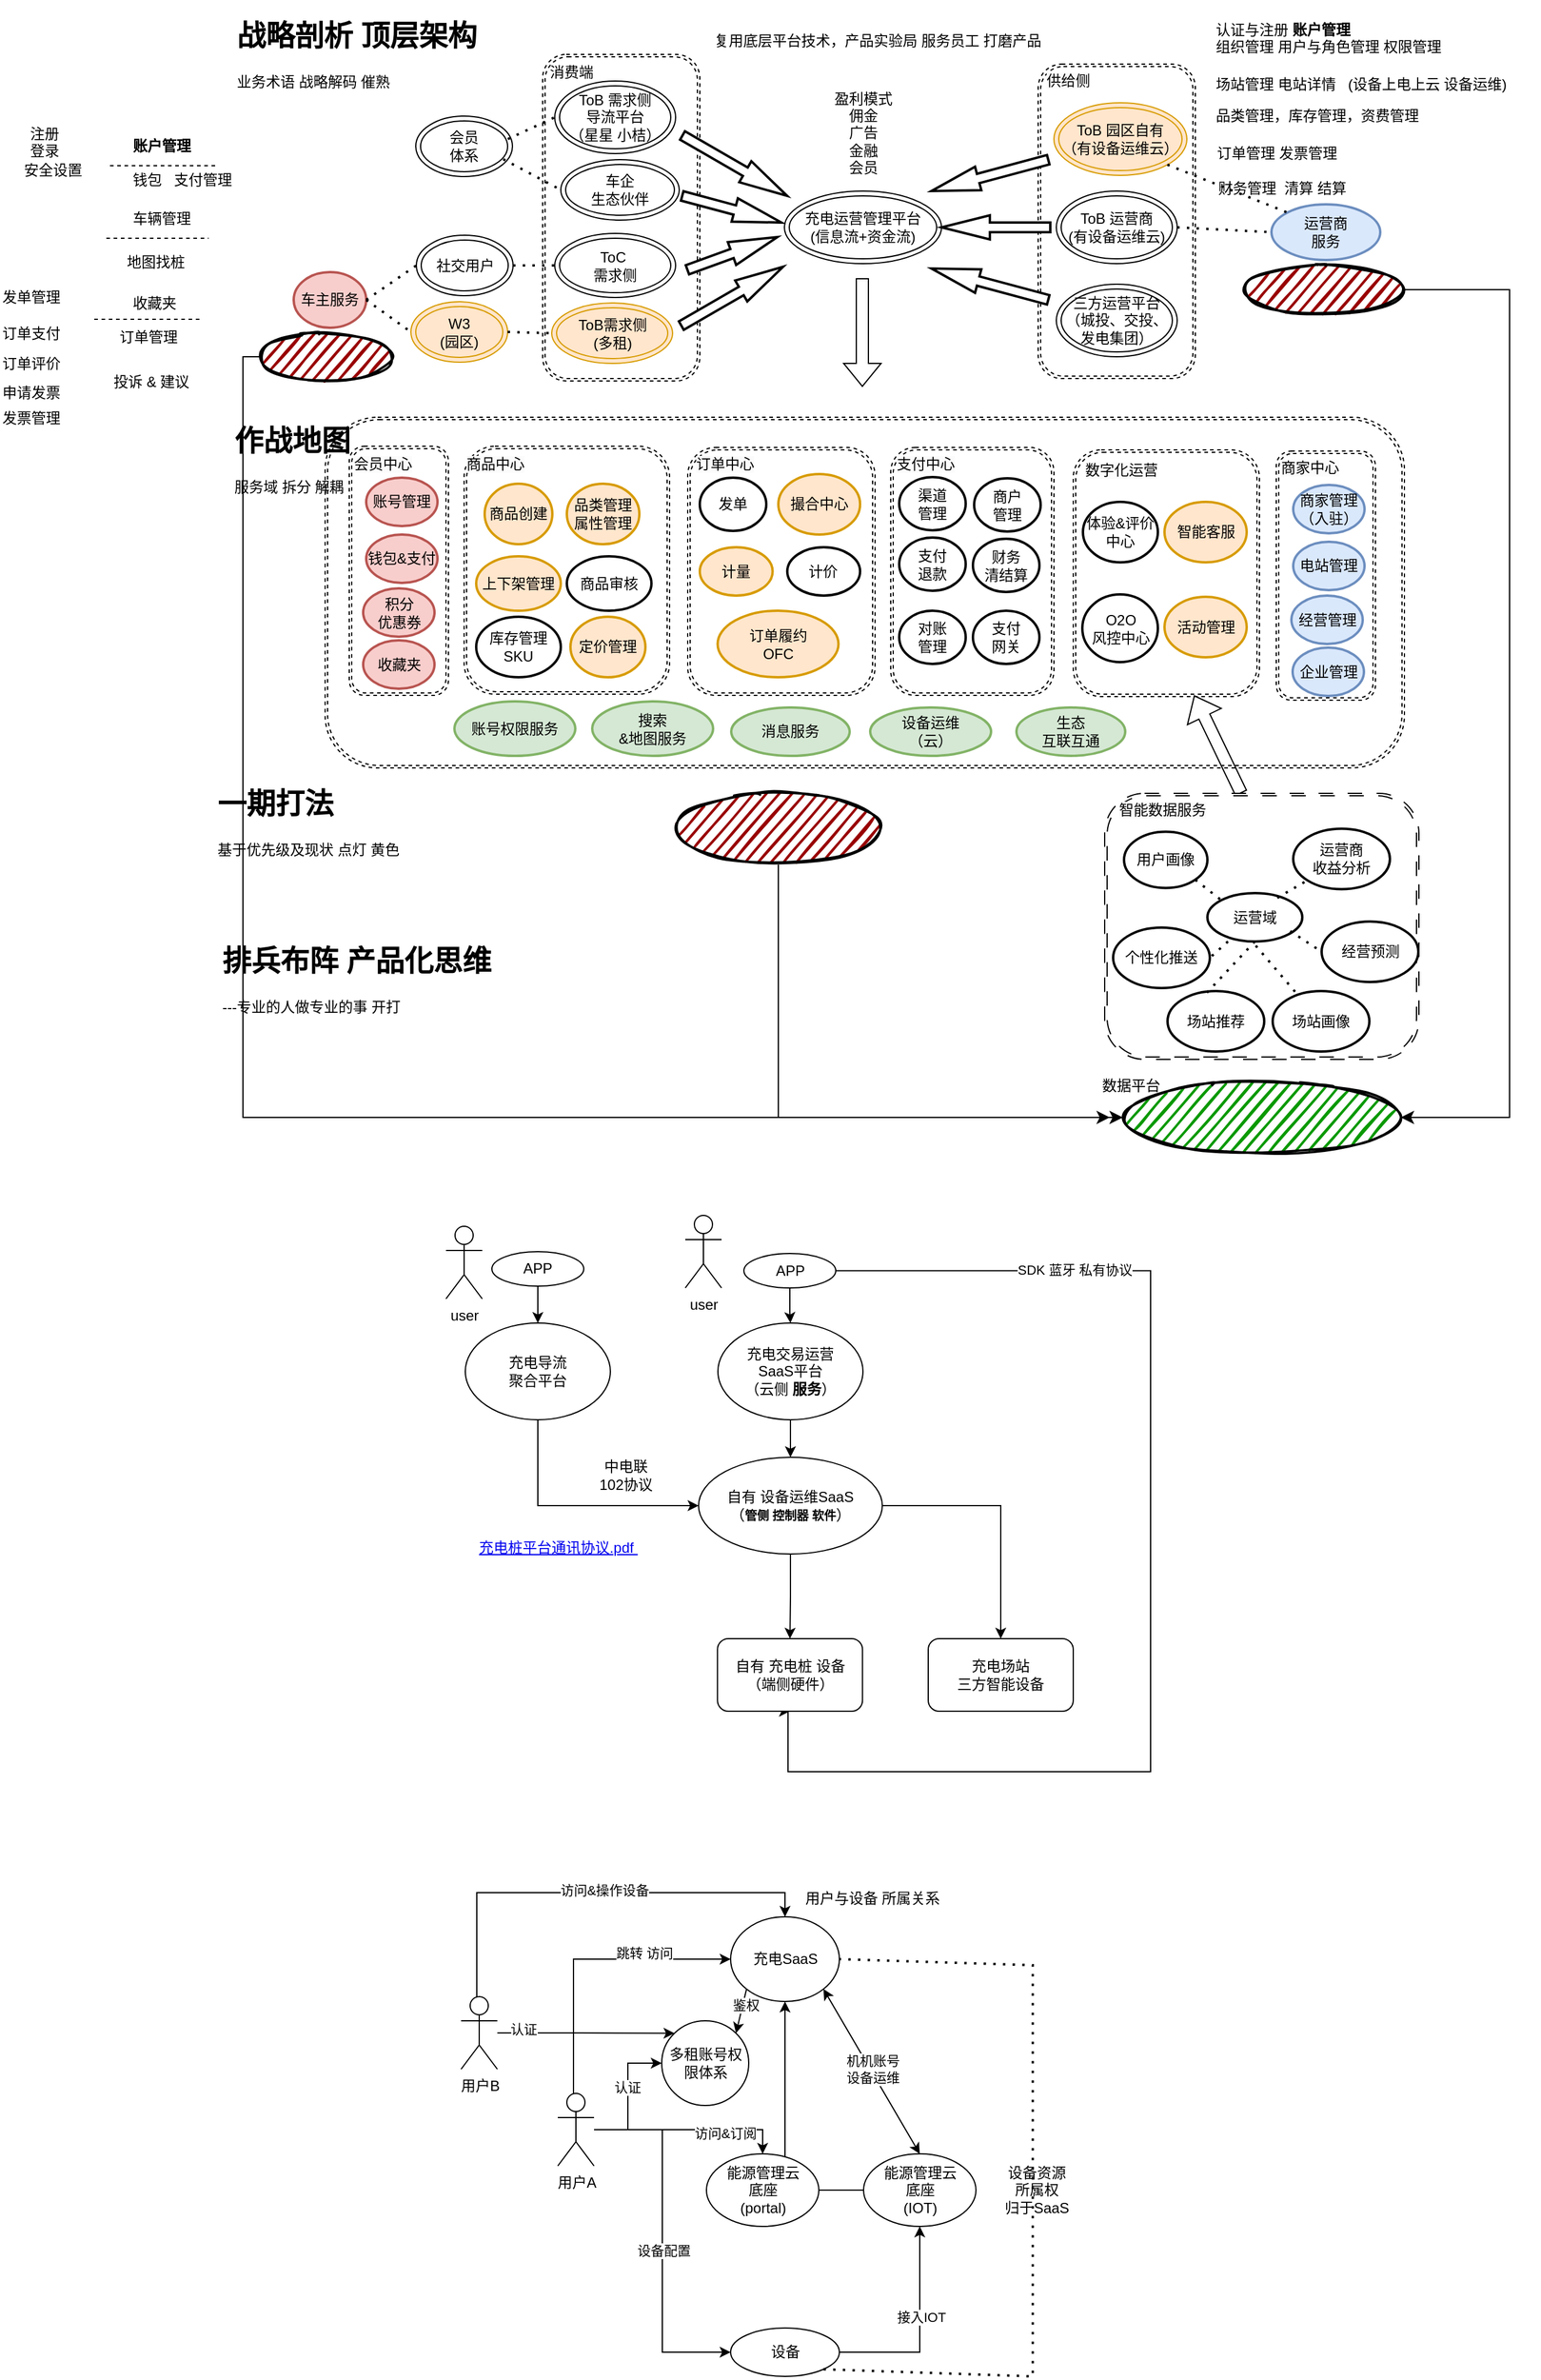 <mxfile version="21.6.9" type="github" pages="2">
  <diagram id="8EDjJjbJvhK0y4aMau6F" name="第 2 页">
    <mxGraphModel dx="1951" dy="658" grid="1" gridSize="10" guides="1" tooltips="1" connect="1" arrows="1" fold="1" page="1" pageScale="1" pageWidth="827" pageHeight="1169" math="0" shadow="0">
      <root>
        <mxCell id="0" />
        <mxCell id="1" parent="0" />
        <mxCell id="3FzWOjz9zAjD-21MEWH3-63" value="" style="shape=ext;double=1;rounded=1;whiteSpace=wrap;html=1;dashed=1;" parent="1" vertex="1">
          <mxGeometry x="-253" y="370" width="893" height="290" as="geometry" />
        </mxCell>
        <mxCell id="F-QcpErnohuV-qcBUmVm-13" value="" style="shape=ext;double=1;rounded=1;whiteSpace=wrap;html=1;dashed=1;" parent="1" vertex="1">
          <mxGeometry x="366" y="397" width="154" height="204" as="geometry" />
        </mxCell>
        <mxCell id="i7QfS_ZlqmcbJxc-0LVa-5" value="" style="shape=ext;double=1;rounded=1;whiteSpace=wrap;html=1;dashed=1;" parent="1" vertex="1">
          <mxGeometry x="-138" y="394" width="170" height="205" as="geometry" />
        </mxCell>
        <mxCell id="eOWVepXUeaa1YayuUR31-4" value="" style="shape=ext;double=1;rounded=1;whiteSpace=wrap;html=1;dashed=1;" parent="1" vertex="1">
          <mxGeometry x="337" y="78" width="130" height="260" as="geometry" />
        </mxCell>
        <mxCell id="eOWVepXUeaa1YayuUR31-3" value="" style="shape=ext;double=1;rounded=1;whiteSpace=wrap;html=1;dashed=1;" parent="1" vertex="1">
          <mxGeometry x="-73" y="70" width="130" height="270" as="geometry" />
        </mxCell>
        <mxCell id="3FzWOjz9zAjD-21MEWH3-30" value="" style="shape=ext;double=1;rounded=1;whiteSpace=wrap;html=1;dashed=1;" parent="1" vertex="1">
          <mxGeometry x="47" y="395" width="155" height="205" as="geometry" />
        </mxCell>
        <mxCell id="3FzWOjz9zAjD-21MEWH3-1" value="ToB 需求侧&lt;br&gt;导流平台&lt;br&gt;（星星 小桔）" style="ellipse;shape=doubleEllipse;whiteSpace=wrap;html=1;" parent="1" vertex="1">
          <mxGeometry x="-63" y="92" width="100" height="60" as="geometry" />
        </mxCell>
        <mxCell id="3FzWOjz9zAjD-21MEWH3-2" value="充电运营管理平台&lt;br&gt;(信息流+资金流)" style="ellipse;shape=doubleEllipse;whiteSpace=wrap;html=1;" parent="1" vertex="1">
          <mxGeometry x="127" y="183" width="130" height="60" as="geometry" />
        </mxCell>
        <mxCell id="3FzWOjz9zAjD-21MEWH3-3" value="ToB 运营商&lt;br&gt;(有设备运维云)" style="ellipse;shape=doubleEllipse;whiteSpace=wrap;html=1;" parent="1" vertex="1">
          <mxGeometry x="352" y="183" width="100" height="60" as="geometry" />
        </mxCell>
        <mxCell id="3FzWOjz9zAjD-21MEWH3-10" value="" style="verticalLabelPosition=bottom;verticalAlign=top;html=1;strokeWidth=2;shape=mxgraph.arrows2.arrow;dy=0.6;dx=40;notch=0;rotation=30;" parent="1" vertex="1">
          <mxGeometry x="36" y="152" width="100" height="20" as="geometry" />
        </mxCell>
        <mxCell id="3FzWOjz9zAjD-21MEWH3-11" value="" style="verticalLabelPosition=bottom;verticalAlign=top;html=1;strokeWidth=2;shape=mxgraph.arrows2.arrow;dy=0.6;dx=40;notch=0;rotation=-195;" parent="1" vertex="1">
          <mxGeometry x="247" y="160" width="100" height="20" as="geometry" />
        </mxCell>
        <mxCell id="3FzWOjz9zAjD-21MEWH3-13" value="" style="verticalLabelPosition=bottom;verticalAlign=top;html=1;strokeWidth=2;shape=mxgraph.arrows2.arrow;dy=0.6;dx=40;notch=0;rotation=-180;" parent="1" vertex="1">
          <mxGeometry x="257" y="203" width="90" height="20" as="geometry" />
        </mxCell>
        <mxCell id="3FzWOjz9zAjD-21MEWH3-14" value="" style="verticalLabelPosition=bottom;verticalAlign=top;html=1;strokeWidth=2;shape=mxgraph.arrows2.arrow;dy=0.6;dx=40;notch=0;rotation=15;" parent="1" vertex="1">
          <mxGeometry x="41" y="188" width="85" height="20" as="geometry" />
        </mxCell>
        <mxCell id="3FzWOjz9zAjD-21MEWH3-16" value="三方运营平台&lt;br&gt;（城投、交投、发电集团）" style="ellipse;shape=doubleEllipse;whiteSpace=wrap;html=1;" parent="1" vertex="1">
          <mxGeometry x="352" y="260" width="100" height="60" as="geometry" />
        </mxCell>
        <mxCell id="3FzWOjz9zAjD-21MEWH3-18" value="" style="verticalLabelPosition=bottom;verticalAlign=top;html=1;strokeWidth=2;shape=mxgraph.arrows2.arrow;dy=0.6;dx=40;notch=0;rotation=-30;" parent="1" vertex="1">
          <mxGeometry x="35.21" y="259.92" width="97.25" height="20" as="geometry" />
        </mxCell>
        <mxCell id="3FzWOjz9zAjD-21MEWH3-19" value="ToB 园区自有&lt;br&gt;（有设备运维云）" style="ellipse;shape=doubleEllipse;whiteSpace=wrap;html=1;fillColor=#ffe6cc;strokeColor=#d79b00;" parent="1" vertex="1">
          <mxGeometry x="350" y="110" width="110" height="60" as="geometry" />
        </mxCell>
        <mxCell id="3FzWOjz9zAjD-21MEWH3-20" value="" style="verticalLabelPosition=bottom;verticalAlign=top;html=1;strokeWidth=2;shape=mxgraph.arrows2.arrow;dy=0.6;dx=40;notch=0;rotation=-165;" parent="1" vertex="1">
          <mxGeometry x="247" y="250" width="100" height="20" as="geometry" />
        </mxCell>
        <mxCell id="3FzWOjz9zAjD-21MEWH3-21" value="车企&lt;br&gt;生态伙伴" style="ellipse;shape=doubleEllipse;whiteSpace=wrap;html=1;" parent="1" vertex="1">
          <mxGeometry x="-58" y="157" width="98" height="50" as="geometry" />
        </mxCell>
        <mxCell id="3FzWOjz9zAjD-21MEWH3-22" value="会员&lt;br&gt;体系" style="ellipse;shape=doubleEllipse;whiteSpace=wrap;html=1;" parent="1" vertex="1">
          <mxGeometry x="-178" y="121" width="80" height="50" as="geometry" />
        </mxCell>
        <mxCell id="3FzWOjz9zAjD-21MEWH3-26" value="撮合中心" style="strokeWidth=2;html=1;shape=mxgraph.flowchart.start_1;whiteSpace=wrap;fillColor=#ffe6cc;strokeColor=#d79b00;" parent="1" vertex="1">
          <mxGeometry x="122" y="417" width="67.63" height="50" as="geometry" />
        </mxCell>
        <mxCell id="3FzWOjz9zAjD-21MEWH3-27" value="上下架管理" style="strokeWidth=2;html=1;shape=mxgraph.flowchart.start_1;whiteSpace=wrap;fillColor=#ffe6cc;strokeColor=#d79b00;" parent="1" vertex="1">
          <mxGeometry x="-128" y="485" width="70" height="45" as="geometry" />
        </mxCell>
        <mxCell id="3FzWOjz9zAjD-21MEWH3-28" value="计量" style="strokeWidth=2;html=1;shape=mxgraph.flowchart.start_1;whiteSpace=wrap;fillColor=#ffe6cc;strokeColor=#d79b00;" parent="1" vertex="1">
          <mxGeometry x="57" y="477.5" width="60.25" height="40" as="geometry" />
        </mxCell>
        <mxCell id="3FzWOjz9zAjD-21MEWH3-32" value="智能客服" style="strokeWidth=2;html=1;shape=mxgraph.flowchart.start_1;whiteSpace=wrap;fillColor=#ffe6cc;strokeColor=#d79b00;" parent="1" vertex="1">
          <mxGeometry x="441.5" y="440" width="68" height="50" as="geometry" />
        </mxCell>
        <mxCell id="3FzWOjz9zAjD-21MEWH3-34" value="O2O&lt;br&gt;风控中心" style="strokeWidth=2;html=1;shape=mxgraph.flowchart.start_1;whiteSpace=wrap;" parent="1" vertex="1">
          <mxGeometry x="373.5" y="516.5" width="62.5" height="56" as="geometry" />
        </mxCell>
        <mxCell id="3FzWOjz9zAjD-21MEWH3-58" value="&lt;span style=&quot;color: rgb(0, 0, 0); font-family: Helvetica; font-size: 12px; font-style: normal; font-variant-ligatures: normal; font-variant-caps: normal; font-weight: 400; letter-spacing: normal; orphans: 2; text-align: center; text-indent: 0px; text-transform: none; widows: 2; word-spacing: 0px; -webkit-text-stroke-width: 0px; background-color: rgb(251, 251, 251); text-decoration-thickness: initial; text-decoration-style: initial; text-decoration-color: initial; float: none; display: inline !important;&quot;&gt;订单中心&lt;/span&gt;" style="text;whiteSpace=wrap;html=1;" parent="1" vertex="1">
          <mxGeometry x="52" y="395" width="80" height="40" as="geometry" />
        </mxCell>
        <mxCell id="3FzWOjz9zAjD-21MEWH3-68" value="场站管理 电站详情&amp;nbsp; &amp;nbsp;(设备上电上云 设备运维)" style="text;whiteSpace=wrap;html=1;" parent="1" vertex="1">
          <mxGeometry x="482" y="81" width="260" height="40" as="geometry" />
        </mxCell>
        <mxCell id="3FzWOjz9zAjD-21MEWH3-69" value="认证与注册 &lt;b&gt;账户管理&lt;/b&gt;&amp;nbsp; &lt;br&gt;组织管理 用户与角色管理 权限管理" style="text;whiteSpace=wrap;html=1;" parent="1" vertex="1">
          <mxGeometry x="482" y="36" width="270" height="40" as="geometry" />
        </mxCell>
        <mxCell id="3FzWOjz9zAjD-21MEWH3-70" value="品类管理，库存管理，资费管理" style="text;whiteSpace=wrap;html=1;" parent="1" vertex="1">
          <mxGeometry x="482" y="107" width="200" height="40" as="geometry" />
        </mxCell>
        <mxCell id="3FzWOjz9zAjD-21MEWH3-71" value="&lt;span&gt;订单管理 发票管理&amp;nbsp;&lt;/span&gt;" style="text;whiteSpace=wrap;html=1;" parent="1" vertex="1">
          <mxGeometry x="483" y="138" width="195" height="40" as="geometry" />
        </mxCell>
        <mxCell id="3FzWOjz9zAjD-21MEWH3-72" value="订单履约&lt;br&gt;OFC" style="strokeWidth=2;html=1;shape=mxgraph.flowchart.start_1;whiteSpace=wrap;fillColor=#ffe6cc;strokeColor=#d79b00;" parent="1" vertex="1">
          <mxGeometry x="71.75" y="530" width="100" height="55" as="geometry" />
        </mxCell>
        <mxCell id="3FzWOjz9zAjD-21MEWH3-76" value="财务管理&amp;nbsp; 清算 结算" style="text;whiteSpace=wrap;html=1;" parent="1" vertex="1">
          <mxGeometry x="484" y="167" width="200" height="40" as="geometry" />
        </mxCell>
        <mxCell id="eOWVepXUeaa1YayuUR31-1" value="" style="endArrow=none;dashed=1;html=1;dashPattern=1 3;strokeWidth=2;rounded=0;exitX=0.952;exitY=0.38;exitDx=0;exitDy=0;exitPerimeter=0;entryX=0;entryY=0.5;entryDx=0;entryDy=0;" parent="1" source="3FzWOjz9zAjD-21MEWH3-22" target="3FzWOjz9zAjD-21MEWH3-1" edge="1">
          <mxGeometry width="50" height="50" relative="1" as="geometry">
            <mxPoint x="147" y="430" as="sourcePoint" />
            <mxPoint x="197" y="380" as="targetPoint" />
          </mxGeometry>
        </mxCell>
        <mxCell id="eOWVepXUeaa1YayuUR31-5" value="" style="shape=flexArrow;endArrow=classic;html=1;rounded=0;" parent="1" edge="1">
          <mxGeometry width="50" height="50" relative="1" as="geometry">
            <mxPoint x="191.5" y="255" as="sourcePoint" />
            <mxPoint x="191.5" y="345" as="targetPoint" />
          </mxGeometry>
        </mxCell>
        <mxCell id="eOWVepXUeaa1YayuUR31-6" value="消费端" style="text;strokeColor=none;fillColor=none;align=left;verticalAlign=middle;spacingLeft=4;spacingRight=4;overflow=hidden;points=[[0,0.5],[1,0.5]];portConstraint=eastwest;rotatable=0;whiteSpace=wrap;html=1;" parent="1" vertex="1">
          <mxGeometry x="-73" y="70" width="80" height="30" as="geometry" />
        </mxCell>
        <mxCell id="eOWVepXUeaa1YayuUR31-7" value="盈利模式&lt;br&gt;佣金&lt;br&gt;广告&lt;br&gt;金融&lt;br&gt;会员" style="text;html=1;strokeColor=none;fillColor=none;align=center;verticalAlign=middle;whiteSpace=wrap;rounded=0;" parent="1" vertex="1">
          <mxGeometry x="151.5" y="120" width="81" height="30" as="geometry" />
        </mxCell>
        <mxCell id="eOWVepXUeaa1YayuUR31-8" value="搜索&lt;br&gt;&amp;amp;地图服务" style="strokeWidth=2;html=1;shape=mxgraph.flowchart.start_1;whiteSpace=wrap;fillColor=#d5e8d4;strokeColor=#82b366;" parent="1" vertex="1">
          <mxGeometry x="-32" y="605" width="100" height="45" as="geometry" />
        </mxCell>
        <mxCell id="eOWVepXUeaa1YayuUR31-9" value="设备运维&lt;br&gt;（云）" style="strokeWidth=2;html=1;shape=mxgraph.flowchart.start_1;whiteSpace=wrap;fillColor=#d5e8d4;strokeColor=#82b366;" parent="1" vertex="1">
          <mxGeometry x="198" y="610" width="100" height="40" as="geometry" />
        </mxCell>
        <mxCell id="eOWVepXUeaa1YayuUR31-10" value="体验&amp;amp;评价&lt;br&gt;中心" style="strokeWidth=2;html=1;shape=mxgraph.flowchart.start_1;whiteSpace=wrap;" parent="1" vertex="1">
          <mxGeometry x="374" y="440" width="62" height="50" as="geometry" />
        </mxCell>
        <mxCell id="i7QfS_ZlqmcbJxc-0LVa-2" value="计价" style="strokeWidth=2;html=1;shape=mxgraph.flowchart.start_1;whiteSpace=wrap;" parent="1" vertex="1">
          <mxGeometry x="129.38" y="477.5" width="60.25" height="40" as="geometry" />
        </mxCell>
        <mxCell id="i7QfS_ZlqmcbJxc-0LVa-3" value="发单" style="strokeWidth=2;html=1;shape=mxgraph.flowchart.start_1;whiteSpace=wrap;" parent="1" vertex="1">
          <mxGeometry x="57" y="420" width="55" height="44" as="geometry" />
        </mxCell>
        <mxCell id="i7QfS_ZlqmcbJxc-0LVa-6" value="&lt;span style=&quot;color: rgb(0, 0, 0); font-family: Helvetica; font-size: 12px; font-style: normal; font-variant-ligatures: normal; font-variant-caps: normal; font-weight: 400; letter-spacing: normal; orphans: 2; text-align: center; text-indent: 0px; text-transform: none; widows: 2; word-spacing: 0px; -webkit-text-stroke-width: 0px; background-color: rgb(251, 251, 251); text-decoration-thickness: initial; text-decoration-style: initial; text-decoration-color: initial; float: none; display: inline !important;&quot;&gt;商品中心&lt;/span&gt;" style="text;whiteSpace=wrap;html=1;" parent="1" vertex="1">
          <mxGeometry x="-138" y="395" width="80" height="40" as="geometry" />
        </mxCell>
        <mxCell id="i7QfS_ZlqmcbJxc-0LVa-8" value="品类管理&lt;br&gt;属性管理" style="strokeWidth=2;html=1;shape=mxgraph.flowchart.start_1;whiteSpace=wrap;fillColor=#ffe6cc;strokeColor=#d79b00;" parent="1" vertex="1">
          <mxGeometry x="-53" y="425" width="60" height="50" as="geometry" />
        </mxCell>
        <mxCell id="i7QfS_ZlqmcbJxc-0LVa-9" value="库存管理&lt;br&gt;SKU" style="strokeWidth=2;html=1;shape=mxgraph.flowchart.start_1;whiteSpace=wrap;" parent="1" vertex="1">
          <mxGeometry x="-128" y="535" width="70" height="50" as="geometry" />
        </mxCell>
        <mxCell id="i7QfS_ZlqmcbJxc-0LVa-10" value="定价管理" style="strokeWidth=2;html=1;shape=mxgraph.flowchart.start_1;whiteSpace=wrap;fillColor=#ffe6cc;strokeColor=#d79b00;" parent="1" vertex="1">
          <mxGeometry x="-50" y="535" width="62" height="50" as="geometry" />
        </mxCell>
        <mxCell id="i7QfS_ZlqmcbJxc-0LVa-11" value="商品审核" style="strokeWidth=2;html=1;shape=mxgraph.flowchart.start_1;whiteSpace=wrap;" parent="1" vertex="1">
          <mxGeometry x="-53" y="485" width="70" height="45" as="geometry" />
        </mxCell>
        <mxCell id="i7QfS_ZlqmcbJxc-0LVa-12" value="商品创建" style="strokeWidth=2;html=1;shape=mxgraph.flowchart.start_1;whiteSpace=wrap;fillColor=#ffe6cc;strokeColor=#d79b00;" parent="1" vertex="1">
          <mxGeometry x="-121" y="425" width="56" height="50" as="geometry" />
        </mxCell>
        <mxCell id="lFskjQZ2PCmckqdqeggf-4" value="运营商&lt;br&gt;服务" style="strokeWidth=2;html=1;shape=mxgraph.flowchart.start_1;whiteSpace=wrap;fillColor=#dae8fc;strokeColor=#6c8ebf;" parent="1" vertex="1">
          <mxGeometry x="530" y="194" width="90" height="46" as="geometry" />
        </mxCell>
        <mxCell id="lFskjQZ2PCmckqdqeggf-5" value="账号权限服务" style="strokeWidth=2;html=1;shape=mxgraph.flowchart.start_1;whiteSpace=wrap;fillColor=#d5e8d4;strokeColor=#82b366;" parent="1" vertex="1">
          <mxGeometry x="-146" y="605" width="100" height="45" as="geometry" />
        </mxCell>
        <mxCell id="lFskjQZ2PCmckqdqeggf-10" value="复用底层平台技术，产品实验局 服务员工&amp;nbsp;打磨产品&amp;nbsp;" style="text;strokeColor=none;fillColor=none;align=left;verticalAlign=middle;spacingLeft=4;spacingRight=4;overflow=hidden;points=[[0,0.5],[1,0.5]];portConstraint=eastwest;rotatable=0;whiteSpace=wrap;html=1;" parent="1" vertex="1">
          <mxGeometry x="62.5" y="42.25" width="310" height="33.75" as="geometry" />
        </mxCell>
        <mxCell id="lFskjQZ2PCmckqdqeggf-11" value="&lt;h1&gt;战略剖析 顶层架构&lt;/h1&gt;&lt;div&gt;业务术语 战略解码 催熟&lt;br&gt;&lt;/div&gt;" style="text;html=1;strokeColor=none;fillColor=none;spacing=5;spacingTop=-20;whiteSpace=wrap;overflow=hidden;rounded=0;" parent="1" vertex="1">
          <mxGeometry x="-331" y="35" width="251" height="65" as="geometry" />
        </mxCell>
        <mxCell id="lFskjQZ2PCmckqdqeggf-12" value="&lt;h1&gt;作战地图&lt;/h1&gt;&lt;div&gt;&lt;p class=&quot;MsoNormal&quot;&gt;服务域 拆分 解耦&lt;/p&gt;&lt;/div&gt;" style="text;html=1;strokeColor=none;fillColor=none;spacing=5;spacingTop=-20;whiteSpace=wrap;overflow=hidden;rounded=0;" parent="1" vertex="1">
          <mxGeometry x="-333" y="370" width="190" height="120" as="geometry" />
        </mxCell>
        <mxCell id="lFskjQZ2PCmckqdqeggf-13" value="&lt;h1&gt;一期打法&lt;/h1&gt;&lt;div&gt;基于优先级及现状 点灯 黄色&lt;br&gt;&lt;/div&gt;" style="text;html=1;strokeColor=none;fillColor=none;spacing=5;spacingTop=-20;whiteSpace=wrap;overflow=hidden;rounded=0;" parent="1" vertex="1">
          <mxGeometry x="-347" y="670" width="190" height="120" as="geometry" />
        </mxCell>
        <mxCell id="ysuumSPYMVVIcpJFChXi-2" value="" style="endArrow=none;dashed=1;html=1;dashPattern=1 3;strokeWidth=2;rounded=0;entryX=0.145;entryY=0.145;entryDx=0;entryDy=0;entryPerimeter=0;exitX=1;exitY=1;exitDx=0;exitDy=0;" parent="1" source="3FzWOjz9zAjD-21MEWH3-19" target="lFskjQZ2PCmckqdqeggf-4" edge="1">
          <mxGeometry width="50" height="50" relative="1" as="geometry">
            <mxPoint x="462" y="223" as="sourcePoint" />
            <mxPoint x="507" y="240" as="targetPoint" />
          </mxGeometry>
        </mxCell>
        <mxCell id="PBwplDWFwC0qP9ES-MlG-2" value="生态&lt;br&gt;互联互通" style="strokeWidth=2;html=1;shape=mxgraph.flowchart.start_1;whiteSpace=wrap;fillColor=#d5e8d4;strokeColor=#82b366;" parent="1" vertex="1">
          <mxGeometry x="319" y="610" width="90" height="40" as="geometry" />
        </mxCell>
        <mxCell id="F-QcpErnohuV-qcBUmVm-1" value="&lt;span style=&quot;color: rgb(0, 0, 0); font-family: Helvetica; font-size: 12px; font-style: normal; font-variant-ligatures: normal; font-variant-caps: normal; font-weight: 400; letter-spacing: normal; orphans: 2; text-align: center; text-indent: 0px; text-transform: none; widows: 2; word-spacing: 0px; -webkit-text-stroke-width: 0px; background-color: rgb(251, 251, 251); text-decoration-thickness: initial; text-decoration-style: initial; text-decoration-color: initial; float: none; display: inline !important;&quot;&gt;供给侧&lt;/span&gt;" style="text;whiteSpace=wrap;html=1;" parent="1" vertex="1">
          <mxGeometry x="341.5" y="78" width="70" height="40" as="geometry" />
        </mxCell>
        <mxCell id="F-QcpErnohuV-qcBUmVm-14" value="&lt;span style=&quot;color: rgb(0, 0, 0); font-family: Helvetica; font-style: normal; font-variant-ligatures: normal; font-variant-caps: normal; font-weight: 400; letter-spacing: normal; orphans: 2; text-align: center; text-indent: 0px; text-transform: none; widows: 2; word-spacing: 0px; -webkit-text-stroke-width: 0px; background-color: rgb(251, 251, 251); text-decoration-thickness: initial; text-decoration-style: initial; text-decoration-color: initial; float: none; display: inline !important;&quot;&gt;&lt;font style=&quot;font-size: 12px;&quot;&gt;数字化运营&lt;/font&gt;&lt;/span&gt;" style="text;whiteSpace=wrap;html=1;" parent="1" vertex="1">
          <mxGeometry x="374" y="400" width="80" height="40" as="geometry" />
        </mxCell>
        <mxCell id="F-QcpErnohuV-qcBUmVm-15" value="活动管理" style="strokeWidth=2;html=1;shape=mxgraph.flowchart.start_1;whiteSpace=wrap;fillColor=#ffe6cc;strokeColor=#d79b00;" parent="1" vertex="1">
          <mxGeometry x="441.5" y="518.5" width="68" height="50" as="geometry" />
        </mxCell>
        <mxCell id="F-QcpErnohuV-qcBUmVm-16" value="" style="shape=flexArrow;endArrow=classic;html=1;rounded=0;" parent="1" edge="1">
          <mxGeometry width="50" height="50" relative="1" as="geometry">
            <mxPoint x="505" y="681" as="sourcePoint" />
            <mxPoint x="466" y="599.928" as="targetPoint" />
          </mxGeometry>
        </mxCell>
        <mxCell id="F-QcpErnohuV-qcBUmVm-17" value="" style="shape=ext;double=1;rounded=1;whiteSpace=wrap;html=1;dashed=1;" parent="1" vertex="1">
          <mxGeometry x="215" y="395" width="135" height="205" as="geometry" />
        </mxCell>
        <mxCell id="F-QcpErnohuV-qcBUmVm-18" value="&lt;span style=&quot;color: rgb(0, 0, 0); font-family: Helvetica; font-size: 12px; font-style: normal; font-variant-ligatures: normal; font-variant-caps: normal; font-weight: 400; letter-spacing: normal; orphans: 2; text-align: center; text-indent: 0px; text-transform: none; widows: 2; word-spacing: 0px; -webkit-text-stroke-width: 0px; background-color: rgb(251, 251, 251); text-decoration-thickness: initial; text-decoration-style: initial; text-decoration-color: initial; float: none; display: inline !important;&quot;&gt;支付中心&lt;/span&gt;" style="text;whiteSpace=wrap;html=1;" parent="1" vertex="1">
          <mxGeometry x="218" y="395" width="80" height="40" as="geometry" />
        </mxCell>
        <mxCell id="F-QcpErnohuV-qcBUmVm-19" value="支付&lt;br&gt;退款" style="strokeWidth=2;html=1;shape=mxgraph.flowchart.start_1;whiteSpace=wrap;" parent="1" vertex="1">
          <mxGeometry x="222" y="469.5" width="55" height="44" as="geometry" />
        </mxCell>
        <mxCell id="F-QcpErnohuV-qcBUmVm-20" value="渠道&lt;br&gt;管理" style="strokeWidth=2;html=1;shape=mxgraph.flowchart.start_1;whiteSpace=wrap;" parent="1" vertex="1">
          <mxGeometry x="222" y="419.5" width="55" height="44" as="geometry" />
        </mxCell>
        <mxCell id="F-QcpErnohuV-qcBUmVm-21" value="财务&lt;br&gt;清结算" style="strokeWidth=2;html=1;shape=mxgraph.flowchart.start_1;whiteSpace=wrap;" parent="1" vertex="1">
          <mxGeometry x="283" y="470.5" width="55" height="44" as="geometry" />
        </mxCell>
        <mxCell id="3FzWOjz9zAjD-21MEWH3-78" value="" style="edgeStyle=elbowEdgeStyle;elbow=horizontal;endArrow=classic;html=1;curved=0;rounded=0;endSize=8;startSize=8;exitX=0;exitY=0.5;exitDx=0;exitDy=0;entryX=0.205;entryY=1.365;entryDx=0;entryDy=0;entryPerimeter=0;" parent="1" source="3FzWOjz9zAjD-21MEWH3-56" target="F-QcpErnohuV-qcBUmVm-22" edge="1">
          <mxGeometry width="50" height="50" relative="1" as="geometry">
            <mxPoint x="223" y="940" as="sourcePoint" />
            <mxPoint x="297" y="910" as="targetPoint" />
            <Array as="points">
              <mxPoint x="-321" y="900" />
            </Array>
          </mxGeometry>
        </mxCell>
        <mxCell id="3FzWOjz9zAjD-21MEWH3-79" value="" style="edgeStyle=elbowEdgeStyle;elbow=horizontal;endArrow=classic;html=1;curved=0;rounded=0;endSize=8;startSize=8;exitX=1;exitY=0.5;exitDx=0;exitDy=0;entryX=1;entryY=0.5;entryDx=0;entryDy=0;" parent="1" source="3FzWOjz9zAjD-21MEWH3-75" target="3FzWOjz9zAjD-21MEWH3-38" edge="1">
          <mxGeometry width="50" height="50" relative="1" as="geometry">
            <mxPoint x="410.5" y="990" as="sourcePoint" />
            <mxPoint x="567" y="890" as="targetPoint" />
            <Array as="points">
              <mxPoint x="727" y="670" />
            </Array>
          </mxGeometry>
        </mxCell>
        <mxCell id="F-QcpErnohuV-qcBUmVm-25" value="商户&lt;br&gt;管理" style="strokeWidth=2;html=1;shape=mxgraph.flowchart.start_1;whiteSpace=wrap;" parent="1" vertex="1">
          <mxGeometry x="284" y="420.5" width="55" height="44" as="geometry" />
        </mxCell>
        <mxCell id="F-QcpErnohuV-qcBUmVm-26" value="对账&lt;br&gt;管理" style="strokeWidth=2;html=1;shape=mxgraph.flowchart.start_1;whiteSpace=wrap;" parent="1" vertex="1">
          <mxGeometry x="222" y="530" width="55" height="44" as="geometry" />
        </mxCell>
        <mxCell id="F-QcpErnohuV-qcBUmVm-27" value="支付&lt;br&gt;网关" style="strokeWidth=2;html=1;shape=mxgraph.flowchart.start_1;whiteSpace=wrap;" parent="1" vertex="1">
          <mxGeometry x="283" y="530" width="55" height="44" as="geometry" />
        </mxCell>
        <mxCell id="9edYSK3bWS5Uuao7dCxM-5" value="消息服务" style="strokeWidth=2;html=1;shape=mxgraph.flowchart.start_1;whiteSpace=wrap;fillColor=#d5e8d4;strokeColor=#82b366;" parent="1" vertex="1">
          <mxGeometry x="83" y="610" width="98" height="40" as="geometry" />
        </mxCell>
        <mxCell id="3FzWOjz9zAjD-21MEWH3-56" value="" style="ellipse;whiteSpace=wrap;html=1;strokeWidth=2;fillWeight=2;hachureGap=8;fillColor=#990000;fillStyle=dots;sketch=1;" parent="1" vertex="1">
          <mxGeometry x="-307" y="300" width="110" height="40" as="geometry" />
        </mxCell>
        <mxCell id="3FzWOjz9zAjD-21MEWH3-75" value="" style="ellipse;whiteSpace=wrap;html=1;strokeWidth=2;fillWeight=2;hachureGap=8;fillColor=#990000;fillStyle=dots;sketch=1;" parent="1" vertex="1">
          <mxGeometry x="507" y="244.55" width="133" height="40" as="geometry" />
        </mxCell>
        <mxCell id="3FzWOjz9zAjD-21MEWH3-37" value="" style="ellipse;whiteSpace=wrap;html=1;strokeWidth=2;fillWeight=2;hachureGap=8;fillColor=#990000;fillStyle=dots;sketch=1;" parent="1" vertex="1">
          <mxGeometry x="37" y="680" width="170" height="60" as="geometry" />
        </mxCell>
        <mxCell id="9edYSK3bWS5Uuao7dCxM-9" value="" style="edgeStyle=elbowEdgeStyle;elbow=horizontal;endArrow=classic;html=1;curved=0;rounded=0;endSize=8;startSize=8;exitX=0.5;exitY=1;exitDx=0;exitDy=0;entryX=0;entryY=0.5;entryDx=0;entryDy=0;" parent="1" source="3FzWOjz9zAjD-21MEWH3-37" target="3FzWOjz9zAjD-21MEWH3-38" edge="1">
          <mxGeometry width="50" height="50" relative="1" as="geometry">
            <mxPoint x="-249" y="360" as="sourcePoint" />
            <mxPoint x="581" y="901" as="targetPoint" />
            <Array as="points">
              <mxPoint x="122" y="820" />
            </Array>
          </mxGeometry>
        </mxCell>
        <mxCell id="ysuumSPYMVVIcpJFChXi-3" value="&lt;h1&gt;排兵布阵 产品化思维&lt;/h1&gt;&lt;div&gt;&lt;p class=&quot;MsoNormal&quot;&gt;---专业的人做专业的事 开打&lt;span lang=&quot;EN-US&quot;&gt;&lt;/span&gt;&lt;/p&gt;&lt;br&gt;&lt;br&gt;&lt;span style=&quot;background-color:inherit&quot;&gt;&lt;/span&gt;&lt;/div&gt;" style="text;html=1;strokeColor=none;fillColor=none;spacing=5;spacingTop=-20;whiteSpace=wrap;overflow=hidden;rounded=0;" parent="1" vertex="1">
          <mxGeometry x="-343" y="800" width="240" height="120" as="geometry" />
        </mxCell>
        <mxCell id="8AI79fwWZx6Hy9ljnEo1-1" value="" style="shape=ext;double=1;rounded=1;whiteSpace=wrap;html=1;dashed=1;" parent="1" vertex="1">
          <mxGeometry x="-233" y="394" width="82" height="206" as="geometry" />
        </mxCell>
        <mxCell id="8AI79fwWZx6Hy9ljnEo1-2" value="&lt;span style=&quot;color: rgb(0, 0, 0); font-family: Helvetica; font-size: 12px; font-style: normal; font-variant-ligatures: normal; font-variant-caps: normal; font-weight: 400; letter-spacing: normal; orphans: 2; text-align: center; text-indent: 0px; text-transform: none; widows: 2; word-spacing: 0px; -webkit-text-stroke-width: 0px; background-color: rgb(251, 251, 251); text-decoration-thickness: initial; text-decoration-style: initial; text-decoration-color: initial; float: none; display: inline !important;&quot;&gt;会员中心&lt;/span&gt;" style="text;whiteSpace=wrap;html=1;" parent="1" vertex="1">
          <mxGeometry x="-231" y="395" width="80" height="40" as="geometry" />
        </mxCell>
        <mxCell id="8AI79fwWZx6Hy9ljnEo1-3" value="账号管理" style="strokeWidth=2;html=1;shape=mxgraph.flowchart.start_1;whiteSpace=wrap;fillColor=#f8cecc;strokeColor=#b85450;" parent="1" vertex="1">
          <mxGeometry x="-219" y="420" width="59" height="40" as="geometry" />
        </mxCell>
        <mxCell id="8AI79fwWZx6Hy9ljnEo1-5" value="收藏夹" style="strokeWidth=2;html=1;shape=mxgraph.flowchart.start_1;whiteSpace=wrap;fillColor=#f8cecc;strokeColor=#b85450;" parent="1" vertex="1">
          <mxGeometry x="-221.5" y="554.5" width="59" height="40" as="geometry" />
        </mxCell>
        <mxCell id="8AI79fwWZx6Hy9ljnEo1-6" value="积分 &lt;br&gt;优惠券" style="strokeWidth=2;html=1;shape=mxgraph.flowchart.start_1;whiteSpace=wrap;fillColor=#f8cecc;strokeColor=#b85450;" parent="1" vertex="1">
          <mxGeometry x="-221.5" y="511.5" width="59" height="40" as="geometry" />
        </mxCell>
        <mxCell id="8AI79fwWZx6Hy9ljnEo1-7" value="钱包&amp;amp;支付" style="strokeWidth=2;html=1;shape=mxgraph.flowchart.start_1;whiteSpace=wrap;fillColor=#f8cecc;strokeColor=#b85450;" parent="1" vertex="1">
          <mxGeometry x="-219" y="467" width="59" height="40" as="geometry" />
        </mxCell>
        <mxCell id="8AI79fwWZx6Hy9ljnEo1-9" value="" style="shape=ext;double=1;rounded=1;whiteSpace=wrap;html=1;dashed=1;" parent="1" vertex="1">
          <mxGeometry x="534" y="398" width="82" height="206" as="geometry" />
        </mxCell>
        <mxCell id="8AI79fwWZx6Hy9ljnEo1-10" value="&lt;span style=&quot;color: rgb(0, 0, 0); font-family: Helvetica; font-size: 12px; font-style: normal; font-variant-ligatures: normal; font-variant-caps: normal; font-weight: 400; letter-spacing: normal; orphans: 2; text-align: center; text-indent: 0px; text-transform: none; widows: 2; word-spacing: 0px; -webkit-text-stroke-width: 0px; background-color: rgb(251, 251, 251); text-decoration-thickness: initial; text-decoration-style: initial; text-decoration-color: initial; float: none; display: inline !important;&quot;&gt;商家中心&lt;/span&gt;" style="text;whiteSpace=wrap;html=1;" parent="1" vertex="1">
          <mxGeometry x="536" y="398" width="80" height="40" as="geometry" />
        </mxCell>
        <mxCell id="8AI79fwWZx6Hy9ljnEo1-11" value="商家管理&lt;br&gt;（入驻）" style="strokeWidth=2;html=1;shape=mxgraph.flowchart.start_1;whiteSpace=wrap;fillColor=#dae8fc;strokeColor=#6c8ebf;" parent="1" vertex="1">
          <mxGeometry x="548" y="426" width="59" height="40" as="geometry" />
        </mxCell>
        <mxCell id="8AI79fwWZx6Hy9ljnEo1-12" value="企业管理" style="strokeWidth=2;html=1;shape=mxgraph.flowchart.start_1;whiteSpace=wrap;fillColor=#dae8fc;strokeColor=#6c8ebf;" parent="1" vertex="1">
          <mxGeometry x="547.5" y="560.5" width="59" height="40" as="geometry" />
        </mxCell>
        <mxCell id="8AI79fwWZx6Hy9ljnEo1-13" value="经营管理" style="strokeWidth=2;html=1;shape=mxgraph.flowchart.start_1;whiteSpace=wrap;fillColor=#dae8fc;strokeColor=#6c8ebf;" parent="1" vertex="1">
          <mxGeometry x="546.5" y="517.5" width="59" height="40" as="geometry" />
        </mxCell>
        <mxCell id="8AI79fwWZx6Hy9ljnEo1-14" value="电站管理" style="strokeWidth=2;html=1;shape=mxgraph.flowchart.start_1;whiteSpace=wrap;fillColor=#dae8fc;strokeColor=#6c8ebf;" parent="1" vertex="1">
          <mxGeometry x="548" y="473" width="59" height="40" as="geometry" />
        </mxCell>
        <mxCell id="7x0cCV3g8YRODZ6PvKUd-21" value="" style="edgeStyle=orthogonalEdgeStyle;rounded=0;orthogonalLoop=1;jettySize=auto;html=1;" parent="1" source="7x0cCV3g8YRODZ6PvKUd-1" target="7x0cCV3g8YRODZ6PvKUd-22" edge="1">
          <mxGeometry relative="1" as="geometry">
            <mxPoint x="132.25" y="1350" as="targetPoint" />
          </mxGeometry>
        </mxCell>
        <mxCell id="7x0cCV3g8YRODZ6PvKUd-25" style="edgeStyle=orthogonalEdgeStyle;rounded=0;orthogonalLoop=1;jettySize=auto;html=1;entryX=0.5;entryY=0;entryDx=0;entryDy=0;" parent="1" source="7x0cCV3g8YRODZ6PvKUd-1" target="7x0cCV3g8YRODZ6PvKUd-23" edge="1">
          <mxGeometry relative="1" as="geometry" />
        </mxCell>
        <mxCell id="7x0cCV3g8YRODZ6PvKUd-1" value="自有 设备运维SaaS&lt;br&gt;（&lt;b&gt;&lt;font style=&quot;font-size: 10px;&quot;&gt;管侧 控制器 软件&lt;/font&gt;&lt;/b&gt;）" style="ellipse;whiteSpace=wrap;html=1;" parent="1" vertex="1">
          <mxGeometry x="56" y="1230" width="152" height="80" as="geometry" />
        </mxCell>
        <mxCell id="7x0cCV3g8YRODZ6PvKUd-20" value="" style="edgeStyle=orthogonalEdgeStyle;rounded=0;orthogonalLoop=1;jettySize=auto;html=1;" parent="1" source="7x0cCV3g8YRODZ6PvKUd-6" target="7x0cCV3g8YRODZ6PvKUd-1" edge="1">
          <mxGeometry relative="1" as="geometry" />
        </mxCell>
        <mxCell id="7x0cCV3g8YRODZ6PvKUd-6" value="充电交易运营&lt;br&gt;SaaS平台&lt;br&gt;（云侧&amp;nbsp;&lt;b&gt;服务&lt;/b&gt;）" style="ellipse;whiteSpace=wrap;html=1;" parent="1" vertex="1">
          <mxGeometry x="72" y="1119" width="120" height="80" as="geometry" />
        </mxCell>
        <mxCell id="7x0cCV3g8YRODZ6PvKUd-11" style="edgeStyle=orthogonalEdgeStyle;rounded=0;orthogonalLoop=1;jettySize=auto;html=1;entryX=0;entryY=0.5;entryDx=0;entryDy=0;exitX=0.5;exitY=1;exitDx=0;exitDy=0;" parent="1" source="7x0cCV3g8YRODZ6PvKUd-10" target="7x0cCV3g8YRODZ6PvKUd-1" edge="1">
          <mxGeometry relative="1" as="geometry" />
        </mxCell>
        <mxCell id="7x0cCV3g8YRODZ6PvKUd-10" value="充电导流&lt;br&gt;聚合平台" style="ellipse;whiteSpace=wrap;html=1;" parent="1" vertex="1">
          <mxGeometry x="-137" y="1119" width="120" height="80" as="geometry" />
        </mxCell>
        <mxCell id="7x0cCV3g8YRODZ6PvKUd-12" value="user" style="shape=umlActor;verticalLabelPosition=bottom;verticalAlign=top;html=1;outlineConnect=0;" parent="1" vertex="1">
          <mxGeometry x="-153" y="1039" width="30" height="60" as="geometry" />
        </mxCell>
        <mxCell id="7x0cCV3g8YRODZ6PvKUd-13" value="user" style="shape=umlActor;verticalLabelPosition=bottom;verticalAlign=top;html=1;outlineConnect=0;" parent="1" vertex="1">
          <mxGeometry x="45" y="1030" width="30" height="60" as="geometry" />
        </mxCell>
        <mxCell id="7x0cCV3g8YRODZ6PvKUd-19" value="" style="edgeStyle=orthogonalEdgeStyle;rounded=0;orthogonalLoop=1;jettySize=auto;html=1;" parent="1" source="7x0cCV3g8YRODZ6PvKUd-15" target="7x0cCV3g8YRODZ6PvKUd-10" edge="1">
          <mxGeometry relative="1" as="geometry" />
        </mxCell>
        <mxCell id="7x0cCV3g8YRODZ6PvKUd-15" value="APP" style="ellipse;whiteSpace=wrap;html=1;" parent="1" vertex="1">
          <mxGeometry x="-115" y="1060" width="76" height="28.5" as="geometry" />
        </mxCell>
        <mxCell id="7x0cCV3g8YRODZ6PvKUd-18" value="" style="edgeStyle=orthogonalEdgeStyle;rounded=0;orthogonalLoop=1;jettySize=auto;html=1;" parent="1" source="7x0cCV3g8YRODZ6PvKUd-17" target="7x0cCV3g8YRODZ6PvKUd-6" edge="1">
          <mxGeometry relative="1" as="geometry" />
        </mxCell>
        <mxCell id="R3n9-T8rDrIldlaU3XfC-6" style="edgeStyle=orthogonalEdgeStyle;rounded=0;orthogonalLoop=1;jettySize=auto;html=1;entryX=0.5;entryY=1;entryDx=0;entryDy=0;" parent="1" source="7x0cCV3g8YRODZ6PvKUd-17" target="7x0cCV3g8YRODZ6PvKUd-22" edge="1">
          <mxGeometry relative="1" as="geometry">
            <Array as="points">
              <mxPoint x="430" y="1076" />
              <mxPoint x="430" y="1490" />
              <mxPoint x="130" y="1490" />
              <mxPoint x="130" y="1440" />
            </Array>
          </mxGeometry>
        </mxCell>
        <mxCell id="R3n9-T8rDrIldlaU3XfC-7" value="SDK 蓝牙 私有协议" style="edgeLabel;html=1;align=center;verticalAlign=middle;resizable=0;points=[];" parent="R3n9-T8rDrIldlaU3XfC-6" vertex="1" connectable="0">
          <mxGeometry x="-0.616" y="1" relative="1" as="geometry">
            <mxPoint as="offset" />
          </mxGeometry>
        </mxCell>
        <mxCell id="7x0cCV3g8YRODZ6PvKUd-17" value="APP" style="ellipse;whiteSpace=wrap;html=1;" parent="1" vertex="1">
          <mxGeometry x="93.5" y="1061.5" width="76" height="28.5" as="geometry" />
        </mxCell>
        <mxCell id="7x0cCV3g8YRODZ6PvKUd-22" value="自有 充电桩 设备&lt;br style=&quot;border-color: var(--border-color);&quot;&gt;（端侧硬件）" style="rounded=1;whiteSpace=wrap;html=1;" parent="1" vertex="1">
          <mxGeometry x="71.63" y="1380" width="120" height="60" as="geometry" />
        </mxCell>
        <mxCell id="7x0cCV3g8YRODZ6PvKUd-23" value="充电场站&lt;br style=&quot;border-color: var(--border-color);&quot;&gt;三方智能设备" style="rounded=1;whiteSpace=wrap;html=1;" parent="1" vertex="1">
          <mxGeometry x="246" y="1380" width="120" height="60" as="geometry" />
        </mxCell>
        <mxCell id="3FzWOjz9zAjD-21MEWH3-38" value="" style="ellipse;whiteSpace=wrap;html=1;strokeWidth=2;fillWeight=2;hachureGap=8;fillColor=#0a9900;fillStyle=dots;sketch=1;" parent="1" vertex="1">
          <mxGeometry x="407" y="919" width="230" height="60" as="geometry" />
        </mxCell>
        <mxCell id="F-QcpErnohuV-qcBUmVm-12" value="" style="group" parent="1" vertex="1" connectable="0">
          <mxGeometry x="392" y="690" width="292" height="260" as="geometry" />
        </mxCell>
        <mxCell id="3FzWOjz9zAjD-21MEWH3-31" value="" style="shape=ext;double=1;rounded=1;whiteSpace=wrap;html=1;dashed=1;dashPattern=12 12;" parent="F-QcpErnohuV-qcBUmVm-12" vertex="1">
          <mxGeometry y="-9" width="260" height="220" as="geometry" />
        </mxCell>
        <mxCell id="3FzWOjz9zAjD-21MEWH3-33" value="用户画像" style="strokeWidth=2;html=1;shape=mxgraph.flowchart.start_1;whiteSpace=wrap;" parent="F-QcpErnohuV-qcBUmVm-12" vertex="1">
          <mxGeometry x="16" y="22.75" width="69" height="46.5" as="geometry" />
        </mxCell>
        <mxCell id="3FzWOjz9zAjD-21MEWH3-57" value="&lt;span style=&quot;color: rgb(0, 0, 0); font-family: Helvetica; font-size: 12px; font-style: normal; font-variant-ligatures: normal; font-variant-caps: normal; font-weight: 400; letter-spacing: normal; orphans: 2; text-align: center; text-indent: 0px; text-transform: none; widows: 2; word-spacing: 0px; -webkit-text-stroke-width: 0px; background-color: rgb(251, 251, 251); text-decoration-thickness: initial; text-decoration-style: initial; text-decoration-color: initial; float: none; display: inline !important;&quot;&gt;智能数据服务&lt;/span&gt;" style="text;whiteSpace=wrap;html=1;" parent="F-QcpErnohuV-qcBUmVm-12" vertex="1">
          <mxGeometry x="10" y="-9" width="105" height="40" as="geometry" />
        </mxCell>
        <mxCell id="3FzWOjz9zAjD-21MEWH3-59" value="场站画像" style="strokeWidth=2;html=1;shape=mxgraph.flowchart.start_1;whiteSpace=wrap;" parent="F-QcpErnohuV-qcBUmVm-12" vertex="1">
          <mxGeometry x="139" y="154.5" width="80" height="50" as="geometry" />
        </mxCell>
        <mxCell id="3FzWOjz9zAjD-21MEWH3-60" value="运营商&lt;br&gt;收益分析" style="strokeWidth=2;html=1;shape=mxgraph.flowchart.start_1;whiteSpace=wrap;" parent="F-QcpErnohuV-qcBUmVm-12" vertex="1">
          <mxGeometry x="156" y="20.25" width="80" height="50" as="geometry" />
        </mxCell>
        <mxCell id="3FzWOjz9zAjD-21MEWH3-61" value="场站推荐" style="strokeWidth=2;html=1;shape=mxgraph.flowchart.start_1;whiteSpace=wrap;" parent="F-QcpErnohuV-qcBUmVm-12" vertex="1">
          <mxGeometry x="52" y="154.5" width="80" height="50" as="geometry" />
        </mxCell>
        <mxCell id="3FzWOjz9zAjD-21MEWH3-62" value="个性化推送" style="strokeWidth=2;html=1;shape=mxgraph.flowchart.start_1;whiteSpace=wrap;" parent="F-QcpErnohuV-qcBUmVm-12" vertex="1">
          <mxGeometry x="7" y="102" width="80" height="50" as="geometry" />
        </mxCell>
        <mxCell id="3FzWOjz9zAjD-21MEWH3-73" value="经营预测" style="strokeWidth=2;html=1;shape=mxgraph.flowchart.start_1;whiteSpace=wrap;" parent="F-QcpErnohuV-qcBUmVm-12" vertex="1">
          <mxGeometry x="179.5" y="97" width="80" height="50" as="geometry" />
        </mxCell>
        <mxCell id="ysuumSPYMVVIcpJFChXi-1" value="运营域" style="strokeWidth=2;html=1;shape=mxgraph.flowchart.start_1;whiteSpace=wrap;" parent="F-QcpErnohuV-qcBUmVm-12" vertex="1">
          <mxGeometry x="85" y="73.5" width="78.5" height="40" as="geometry" />
        </mxCell>
        <mxCell id="F-QcpErnohuV-qcBUmVm-4" value="" style="endArrow=none;dashed=1;html=1;dashPattern=1 3;strokeWidth=2;rounded=0;entryX=1;entryY=0.5;entryDx=0;entryDy=0;entryPerimeter=0;" parent="F-QcpErnohuV-qcBUmVm-12" source="ysuumSPYMVVIcpJFChXi-1" target="3FzWOjz9zAjD-21MEWH3-62" edge="1">
          <mxGeometry width="50" height="50" relative="1" as="geometry">
            <mxPoint x="26.039" y="152" as="sourcePoint" />
            <mxPoint x="26.039" y="102" as="targetPoint" />
          </mxGeometry>
        </mxCell>
        <mxCell id="F-QcpErnohuV-qcBUmVm-5" value="" style="endArrow=none;dashed=1;html=1;dashPattern=1 3;strokeWidth=2;rounded=0;entryX=0.738;entryY=0.038;entryDx=0;entryDy=0;entryPerimeter=0;exitX=0.5;exitY=1;exitDx=0;exitDy=0;exitPerimeter=0;" parent="F-QcpErnohuV-qcBUmVm-12" source="ysuumSPYMVVIcpJFChXi-1" edge="1">
          <mxGeometry width="50" height="50" relative="1" as="geometry">
            <mxPoint x="96" y="124" as="sourcePoint" />
            <mxPoint x="84.04" y="156.4" as="targetPoint" />
          </mxGeometry>
        </mxCell>
        <mxCell id="F-QcpErnohuV-qcBUmVm-6" value="" style="endArrow=none;dashed=1;html=1;dashPattern=1 3;strokeWidth=2;rounded=0;entryX=0.263;entryY=0.07;entryDx=0;entryDy=0;entryPerimeter=0;" parent="F-QcpErnohuV-qcBUmVm-12" target="3FzWOjz9zAjD-21MEWH3-59" edge="1">
          <mxGeometry width="50" height="50" relative="1" as="geometry">
            <mxPoint x="125" y="117" as="sourcePoint" />
            <mxPoint x="94" y="166" as="targetPoint" />
          </mxGeometry>
        </mxCell>
        <mxCell id="F-QcpErnohuV-qcBUmVm-7" value="" style="endArrow=none;dashed=1;html=1;dashPattern=1 3;strokeWidth=2;rounded=0;entryX=0;entryY=0.5;entryDx=0;entryDy=0;entryPerimeter=0;exitX=0.873;exitY=0.785;exitDx=0;exitDy=0;exitPerimeter=0;" parent="F-QcpErnohuV-qcBUmVm-12" source="ysuumSPYMVVIcpJFChXi-1" target="3FzWOjz9zAjD-21MEWH3-73" edge="1">
          <mxGeometry width="50" height="50" relative="1" as="geometry">
            <mxPoint x="135" y="127" as="sourcePoint" />
            <mxPoint x="170" y="168" as="targetPoint" />
          </mxGeometry>
        </mxCell>
        <mxCell id="F-QcpErnohuV-qcBUmVm-8" value="" style="endArrow=none;dashed=1;html=1;dashPattern=1 3;strokeWidth=2;rounded=0;entryX=0.145;entryY=0.855;entryDx=0;entryDy=0;entryPerimeter=0;exitX=0.737;exitY=0.099;exitDx=0;exitDy=0;exitPerimeter=0;" parent="F-QcpErnohuV-qcBUmVm-12" source="ysuumSPYMVVIcpJFChXi-1" target="3FzWOjz9zAjD-21MEWH3-60" edge="1">
          <mxGeometry width="50" height="50" relative="1" as="geometry">
            <mxPoint x="155" y="87" as="sourcePoint" />
            <mxPoint x="190" y="86" as="targetPoint" />
          </mxGeometry>
        </mxCell>
        <mxCell id="F-QcpErnohuV-qcBUmVm-9" value="" style="endArrow=none;dashed=1;html=1;dashPattern=1 3;strokeWidth=2;rounded=0;entryX=0.145;entryY=0.145;entryDx=0;entryDy=0;entryPerimeter=0;exitX=0.855;exitY=0.855;exitDx=0;exitDy=0;exitPerimeter=0;" parent="F-QcpErnohuV-qcBUmVm-12" source="3FzWOjz9zAjD-21MEWH3-33" target="ysuumSPYMVVIcpJFChXi-1" edge="1">
          <mxGeometry width="50" height="50" relative="1" as="geometry">
            <mxPoint x="211" y="114" as="sourcePoint" />
            <mxPoint x="227" y="142" as="targetPoint" />
          </mxGeometry>
        </mxCell>
        <mxCell id="F-QcpErnohuV-qcBUmVm-22" value="数据平台" style="text;html=1;strokeColor=none;fillColor=none;align=center;verticalAlign=middle;whiteSpace=wrap;rounded=0;" parent="F-QcpErnohuV-qcBUmVm-12" vertex="1">
          <mxGeometry x="-8" y="218" width="60" height="30" as="geometry" />
        </mxCell>
        <mxCell id="R3n9-T8rDrIldlaU3XfC-2" value="中电联 102协议" style="text;html=1;strokeColor=none;fillColor=none;align=center;verticalAlign=middle;whiteSpace=wrap;rounded=0;" parent="1" vertex="1">
          <mxGeometry x="-34.5" y="1230" width="60" height="30" as="geometry" />
        </mxCell>
        <mxCell id="R3n9-T8rDrIldlaU3XfC-3" value="&lt;a href=&quot;https://max.book118.com/html/2019/0120/6131223011002003.shtm&quot;&gt;充电桩平台通讯协议.pdf&amp;nbsp;&lt;/a&gt;" style="text;html=1;strokeColor=none;fillColor=none;align=center;verticalAlign=middle;whiteSpace=wrap;rounded=0;" parent="1" vertex="1">
          <mxGeometry x="-146.5" y="1290" width="172" height="30" as="geometry" />
        </mxCell>
        <mxCell id="R3n9-T8rDrIldlaU3XfC-10" value="" style="edgeStyle=orthogonalEdgeStyle;rounded=0;orthogonalLoop=1;jettySize=auto;html=1;" parent="1" source="R3n9-T8rDrIldlaU3XfC-8" target="R3n9-T8rDrIldlaU3XfC-9" edge="1">
          <mxGeometry relative="1" as="geometry" />
        </mxCell>
        <mxCell id="R3n9-T8rDrIldlaU3XfC-22" value="接入IOT" style="edgeLabel;html=1;align=center;verticalAlign=middle;resizable=0;points=[];" parent="R3n9-T8rDrIldlaU3XfC-10" vertex="1" connectable="0">
          <mxGeometry x="0.129" y="-1" relative="1" as="geometry">
            <mxPoint as="offset" />
          </mxGeometry>
        </mxCell>
        <mxCell id="R3n9-T8rDrIldlaU3XfC-8" value="设备" style="ellipse;whiteSpace=wrap;html=1;" parent="1" vertex="1">
          <mxGeometry x="82.5" y="1950" width="90" height="40" as="geometry" />
        </mxCell>
        <mxCell id="R3n9-T8rDrIldlaU3XfC-12" value="" style="edgeStyle=orthogonalEdgeStyle;rounded=0;orthogonalLoop=1;jettySize=auto;html=1;entryX=0.5;entryY=1;entryDx=0;entryDy=0;" parent="1" source="R3n9-T8rDrIldlaU3XfC-9" target="R3n9-T8rDrIldlaU3XfC-11" edge="1">
          <mxGeometry relative="1" as="geometry">
            <mxPoint x="127.5" y="1696" as="targetPoint" />
          </mxGeometry>
        </mxCell>
        <mxCell id="R3n9-T8rDrIldlaU3XfC-9" value="能源管理云&lt;br&gt;底座&lt;br&gt;(IOT)" style="ellipse;whiteSpace=wrap;html=1;" parent="1" vertex="1">
          <mxGeometry x="192.5" y="1806" width="93" height="60" as="geometry" />
        </mxCell>
        <mxCell id="R3n9-T8rDrIldlaU3XfC-11" value="充电SaaS" style="ellipse;whiteSpace=wrap;html=1;" parent="1" vertex="1">
          <mxGeometry x="82.5" y="1610" width="90" height="70" as="geometry" />
        </mxCell>
        <mxCell id="R3n9-T8rDrIldlaU3XfC-14" style="edgeStyle=orthogonalEdgeStyle;rounded=0;orthogonalLoop=1;jettySize=auto;html=1;entryX=0;entryY=0.5;entryDx=0;entryDy=0;" parent="1" source="R3n9-T8rDrIldlaU3XfC-13" target="R3n9-T8rDrIldlaU3XfC-8" edge="1">
          <mxGeometry relative="1" as="geometry" />
        </mxCell>
        <mxCell id="R3n9-T8rDrIldlaU3XfC-21" value="设备配置" style="edgeLabel;html=1;align=center;verticalAlign=middle;resizable=0;points=[];" parent="R3n9-T8rDrIldlaU3XfC-14" vertex="1" connectable="0">
          <mxGeometry x="0.058" y="1" relative="1" as="geometry">
            <mxPoint y="-1" as="offset" />
          </mxGeometry>
        </mxCell>
        <mxCell id="R3n9-T8rDrIldlaU3XfC-15" style="edgeStyle=orthogonalEdgeStyle;rounded=0;orthogonalLoop=1;jettySize=auto;html=1;entryX=0.5;entryY=0;entryDx=0;entryDy=0;" parent="1" source="R3n9-T8rDrIldlaU3XfC-13" target="R3n9-T8rDrIldlaU3XfC-17" edge="1">
          <mxGeometry relative="1" as="geometry" />
        </mxCell>
        <mxCell id="R3n9-T8rDrIldlaU3XfC-30" value="访问&amp;amp;订阅" style="edgeLabel;html=1;align=center;verticalAlign=middle;resizable=0;points=[];" parent="R3n9-T8rDrIldlaU3XfC-15" vertex="1" connectable="0">
          <mxGeometry x="0.362" y="-3" relative="1" as="geometry">
            <mxPoint as="offset" />
          </mxGeometry>
        </mxCell>
        <mxCell id="R3n9-T8rDrIldlaU3XfC-19" style="edgeStyle=orthogonalEdgeStyle;rounded=0;orthogonalLoop=1;jettySize=auto;html=1;entryX=0;entryY=0.5;entryDx=0;entryDy=0;" parent="1" source="R3n9-T8rDrIldlaU3XfC-13" target="R3n9-T8rDrIldlaU3XfC-11" edge="1">
          <mxGeometry relative="1" as="geometry">
            <Array as="points">
              <mxPoint x="-47.5" y="1645" />
            </Array>
          </mxGeometry>
        </mxCell>
        <mxCell id="R3n9-T8rDrIldlaU3XfC-32" value="跳转 访问" style="edgeLabel;html=1;align=center;verticalAlign=middle;resizable=0;points=[];" parent="R3n9-T8rDrIldlaU3XfC-19" vertex="1" connectable="0">
          <mxGeometry x="0.401" y="5" relative="1" as="geometry">
            <mxPoint as="offset" />
          </mxGeometry>
        </mxCell>
        <mxCell id="R3n9-T8rDrIldlaU3XfC-28" value="" style="edgeStyle=orthogonalEdgeStyle;rounded=0;orthogonalLoop=1;jettySize=auto;html=1;" parent="1" source="R3n9-T8rDrIldlaU3XfC-13" target="R3n9-T8rDrIldlaU3XfC-27" edge="1">
          <mxGeometry relative="1" as="geometry" />
        </mxCell>
        <mxCell id="R3n9-T8rDrIldlaU3XfC-29" value="认证" style="edgeLabel;html=1;align=center;verticalAlign=middle;resizable=0;points=[];" parent="R3n9-T8rDrIldlaU3XfC-28" vertex="1" connectable="0">
          <mxGeometry x="0.132" y="1" relative="1" as="geometry">
            <mxPoint as="offset" />
          </mxGeometry>
        </mxCell>
        <mxCell id="R3n9-T8rDrIldlaU3XfC-13" value="用户A" style="shape=umlActor;verticalLabelPosition=bottom;verticalAlign=top;html=1;outlineConnect=0;" parent="1" vertex="1">
          <mxGeometry x="-60.5" y="1756" width="30" height="60" as="geometry" />
        </mxCell>
        <mxCell id="R3n9-T8rDrIldlaU3XfC-16" value="" style="endArrow=none;dashed=1;html=1;dashPattern=1 3;strokeWidth=2;rounded=0;entryX=1;entryY=0.5;entryDx=0;entryDy=0;exitX=1;exitY=1;exitDx=0;exitDy=0;" parent="1" source="R3n9-T8rDrIldlaU3XfC-8" target="R3n9-T8rDrIldlaU3XfC-11" edge="1">
          <mxGeometry width="50" height="50" relative="1" as="geometry">
            <mxPoint x="122.5" y="1990" as="sourcePoint" />
            <mxPoint x="132.5" y="1650" as="targetPoint" />
            <Array as="points">
              <mxPoint x="332.5" y="1990" />
              <mxPoint x="332.5" y="1820" />
              <mxPoint x="332.5" y="1650" />
            </Array>
          </mxGeometry>
        </mxCell>
        <mxCell id="R3n9-T8rDrIldlaU3XfC-17" value="能源管理云&lt;br&gt;底座&lt;br&gt;(portal)" style="ellipse;whiteSpace=wrap;html=1;" parent="1" vertex="1">
          <mxGeometry x="62.5" y="1806" width="93" height="60" as="geometry" />
        </mxCell>
        <mxCell id="R3n9-T8rDrIldlaU3XfC-23" value="设备资源&lt;br&gt;所属权&lt;br&gt;归于SaaS" style="text;html=1;strokeColor=none;fillColor=none;align=center;verticalAlign=middle;whiteSpace=wrap;rounded=0;" parent="1" vertex="1">
          <mxGeometry x="306" y="1821" width="60" height="30" as="geometry" />
        </mxCell>
        <mxCell id="R3n9-T8rDrIldlaU3XfC-24" value="" style="endArrow=classic;startArrow=classic;html=1;rounded=0;exitX=1;exitY=1;exitDx=0;exitDy=0;entryX=0.5;entryY=0;entryDx=0;entryDy=0;" parent="1" source="R3n9-T8rDrIldlaU3XfC-11" target="R3n9-T8rDrIldlaU3XfC-9" edge="1">
          <mxGeometry width="50" height="50" relative="1" as="geometry">
            <mxPoint x="159.32" y="1685.749" as="sourcePoint" />
            <mxPoint x="402.5" y="1676" as="targetPoint" />
          </mxGeometry>
        </mxCell>
        <mxCell id="R3n9-T8rDrIldlaU3XfC-25" value="机机账号&lt;br&gt;设备运维" style="edgeLabel;html=1;align=center;verticalAlign=middle;resizable=0;points=[];" parent="R3n9-T8rDrIldlaU3XfC-24" vertex="1" connectable="0">
          <mxGeometry x="-0.02" y="1" relative="1" as="geometry">
            <mxPoint as="offset" />
          </mxGeometry>
        </mxCell>
        <mxCell id="R3n9-T8rDrIldlaU3XfC-26" value="用户与设备 所属关系" style="text;html=1;strokeColor=none;fillColor=none;align=center;verticalAlign=middle;whiteSpace=wrap;rounded=0;" parent="1" vertex="1">
          <mxGeometry x="139.5" y="1580" width="120" height="30" as="geometry" />
        </mxCell>
        <mxCell id="R3n9-T8rDrIldlaU3XfC-27" value="&lt;br&gt;多租账号权限体系" style="ellipse;whiteSpace=wrap;html=1;verticalAlign=top;" parent="1" vertex="1">
          <mxGeometry x="25.5" y="1696" width="72" height="70" as="geometry" />
        </mxCell>
        <mxCell id="R3n9-T8rDrIldlaU3XfC-34" style="edgeStyle=orthogonalEdgeStyle;rounded=0;orthogonalLoop=1;jettySize=auto;html=1;entryX=0;entryY=0;entryDx=0;entryDy=0;" parent="1" source="R3n9-T8rDrIldlaU3XfC-33" target="R3n9-T8rDrIldlaU3XfC-27" edge="1">
          <mxGeometry relative="1" as="geometry" />
        </mxCell>
        <mxCell id="R3n9-T8rDrIldlaU3XfC-35" value="认证" style="edgeLabel;html=1;align=center;verticalAlign=middle;resizable=0;points=[];" parent="R3n9-T8rDrIldlaU3XfC-34" vertex="1" connectable="0">
          <mxGeometry x="-0.679" y="3" relative="1" as="geometry">
            <mxPoint x="-2" as="offset" />
          </mxGeometry>
        </mxCell>
        <mxCell id="R3n9-T8rDrIldlaU3XfC-36" style="edgeStyle=orthogonalEdgeStyle;rounded=0;orthogonalLoop=1;jettySize=auto;html=1;entryX=0.5;entryY=0;entryDx=0;entryDy=0;" parent="1" source="R3n9-T8rDrIldlaU3XfC-33" target="R3n9-T8rDrIldlaU3XfC-11" edge="1">
          <mxGeometry relative="1" as="geometry">
            <Array as="points">
              <mxPoint x="-127.5" y="1590" />
              <mxPoint x="127.5" y="1590" />
            </Array>
          </mxGeometry>
        </mxCell>
        <mxCell id="R3n9-T8rDrIldlaU3XfC-37" value="访问&amp;amp;操作设备" style="edgeLabel;html=1;align=center;verticalAlign=middle;resizable=0;points=[];" parent="R3n9-T8rDrIldlaU3XfC-36" vertex="1" connectable="0">
          <mxGeometry x="0.059" y="2" relative="1" as="geometry">
            <mxPoint as="offset" />
          </mxGeometry>
        </mxCell>
        <mxCell id="R3n9-T8rDrIldlaU3XfC-33" value="用户B" style="shape=umlActor;verticalLabelPosition=bottom;verticalAlign=top;html=1;outlineConnect=0;" parent="1" vertex="1">
          <mxGeometry x="-140.5" y="1676" width="30" height="60" as="geometry" />
        </mxCell>
        <mxCell id="R3n9-T8rDrIldlaU3XfC-38" value="" style="endArrow=classic;html=1;rounded=0;exitX=0;exitY=1;exitDx=0;exitDy=0;entryX=1;entryY=0;entryDx=0;entryDy=0;" parent="1" source="R3n9-T8rDrIldlaU3XfC-11" target="R3n9-T8rDrIldlaU3XfC-27" edge="1">
          <mxGeometry width="50" height="50" relative="1" as="geometry">
            <mxPoint x="95.68" y="1685.749" as="sourcePoint" />
            <mxPoint x="132.5" y="1666" as="targetPoint" />
          </mxGeometry>
        </mxCell>
        <mxCell id="R3n9-T8rDrIldlaU3XfC-39" value="鉴权" style="edgeLabel;html=1;align=center;verticalAlign=middle;resizable=0;points=[];" parent="R3n9-T8rDrIldlaU3XfC-38" vertex="1" connectable="0">
          <mxGeometry x="-0.347" y="2" relative="1" as="geometry">
            <mxPoint as="offset" />
          </mxGeometry>
        </mxCell>
        <mxCell id="0bDpvc282k_FFwJAE3PG-3" value="" style="endArrow=none;dashed=1;html=1;dashPattern=1 3;strokeWidth=2;rounded=0;exitX=1;exitY=0.5;exitDx=0;exitDy=0;entryX=0;entryY=0.5;entryDx=0;entryDy=0;entryPerimeter=0;" parent="1" source="3FzWOjz9zAjD-21MEWH3-3" target="lFskjQZ2PCmckqdqeggf-4" edge="1">
          <mxGeometry width="50" height="50" relative="1" as="geometry">
            <mxPoint x="454" y="171" as="sourcePoint" />
            <mxPoint x="500" y="217" as="targetPoint" />
          </mxGeometry>
        </mxCell>
        <mxCell id="0bDpvc282k_FFwJAE3PG-5" value="" style="group" parent="1" vertex="1" connectable="0">
          <mxGeometry x="-522" y="122" width="222" height="275" as="geometry" />
        </mxCell>
        <mxCell id="3FzWOjz9zAjD-21MEWH3-41" value="&lt;b&gt;账户管理&lt;/b&gt;" style="text;whiteSpace=wrap;html=1;" parent="0bDpvc282k_FFwJAE3PG-5" vertex="1">
          <mxGeometry x="108" y="10" width="80" height="40" as="geometry" />
        </mxCell>
        <mxCell id="3FzWOjz9zAjD-21MEWH3-42" value="车辆管理" style="text;whiteSpace=wrap;html=1;" parent="0bDpvc282k_FFwJAE3PG-5" vertex="1">
          <mxGeometry x="108" y="70" width="80" height="40" as="geometry" />
        </mxCell>
        <mxCell id="3FzWOjz9zAjD-21MEWH3-43" value="安全设置" style="text;whiteSpace=wrap;html=1;" parent="0bDpvc282k_FFwJAE3PG-5" vertex="1">
          <mxGeometry x="18" y="30" width="80" height="40" as="geometry" />
        </mxCell>
        <mxCell id="3FzWOjz9zAjD-21MEWH3-45" value="收藏夹" style="text;whiteSpace=wrap;html=1;" parent="0bDpvc282k_FFwJAE3PG-5" vertex="1">
          <mxGeometry x="108" y="140" width="70" height="40" as="geometry" />
        </mxCell>
        <mxCell id="3FzWOjz9zAjD-21MEWH3-46" value="订单管理" style="text;whiteSpace=wrap;html=1;" parent="0bDpvc282k_FFwJAE3PG-5" vertex="1">
          <mxGeometry x="97" y="168" width="70" height="40" as="geometry" />
        </mxCell>
        <mxCell id="3FzWOjz9zAjD-21MEWH3-47" value="订单评价" style="text;whiteSpace=wrap;html=1;" parent="0bDpvc282k_FFwJAE3PG-5" vertex="1">
          <mxGeometry y="190" width="80" height="40" as="geometry" />
        </mxCell>
        <mxCell id="3FzWOjz9zAjD-21MEWH3-48" value="发单管理" style="text;whiteSpace=wrap;html=1;" parent="0bDpvc282k_FFwJAE3PG-5" vertex="1">
          <mxGeometry y="135" width="80" height="40" as="geometry" />
        </mxCell>
        <mxCell id="3FzWOjz9zAjD-21MEWH3-49" value="地图找桩" style="text;whiteSpace=wrap;html=1;" parent="0bDpvc282k_FFwJAE3PG-5" vertex="1">
          <mxGeometry x="103" y="106" width="80" height="40" as="geometry" />
        </mxCell>
        <mxCell id="3FzWOjz9zAjD-21MEWH3-50" value="订单支付" style="text;whiteSpace=wrap;html=1;" parent="0bDpvc282k_FFwJAE3PG-5" vertex="1">
          <mxGeometry y="165" width="80" height="40" as="geometry" />
        </mxCell>
        <mxCell id="3FzWOjz9zAjD-21MEWH3-52" value="申请发票" style="text;whiteSpace=wrap;html=1;" parent="0bDpvc282k_FFwJAE3PG-5" vertex="1">
          <mxGeometry y="214" width="80" height="40" as="geometry" />
        </mxCell>
        <mxCell id="3FzWOjz9zAjD-21MEWH3-53" value="发票管理" style="text;whiteSpace=wrap;html=1;" parent="0bDpvc282k_FFwJAE3PG-5" vertex="1">
          <mxGeometry y="235" width="80" height="40" as="geometry" />
        </mxCell>
        <mxCell id="3FzWOjz9zAjD-21MEWH3-54" value="注册 &lt;br&gt;登录" style="text;whiteSpace=wrap;html=1;" parent="0bDpvc282k_FFwJAE3PG-5" vertex="1">
          <mxGeometry x="23" width="80" height="40" as="geometry" />
        </mxCell>
        <mxCell id="3FzWOjz9zAjD-21MEWH3-55" value="投诉 &amp;amp; 建议" style="text;whiteSpace=wrap;html=1;" parent="0bDpvc282k_FFwJAE3PG-5" vertex="1">
          <mxGeometry x="92" y="205" width="80" height="40" as="geometry" />
        </mxCell>
        <mxCell id="F-QcpErnohuV-qcBUmVm-2" value="钱包" style="text;whiteSpace=wrap;html=1;" parent="0bDpvc282k_FFwJAE3PG-5" vertex="1">
          <mxGeometry x="108" y="38" width="70" height="40" as="geometry" />
        </mxCell>
        <mxCell id="9edYSK3bWS5Uuao7dCxM-6" value="" style="endArrow=none;dashed=1;html=1;rounded=0;entryX=0.87;entryY=-0.149;entryDx=0;entryDy=0;entryPerimeter=0;" parent="0bDpvc282k_FFwJAE3PG-5" target="3FzWOjz9zAjD-21MEWH3-49" edge="1">
          <mxGeometry width="50" height="50" relative="1" as="geometry">
            <mxPoint x="88" y="100" as="sourcePoint" />
            <mxPoint x="358" y="130" as="targetPoint" />
          </mxGeometry>
        </mxCell>
        <mxCell id="9edYSK3bWS5Uuao7dCxM-7" value="" style="endArrow=none;dashed=1;html=1;rounded=0;" parent="0bDpvc282k_FFwJAE3PG-5" edge="1">
          <mxGeometry width="50" height="50" relative="1" as="geometry">
            <mxPoint x="78" y="167" as="sourcePoint" />
            <mxPoint x="168" y="167" as="targetPoint" />
          </mxGeometry>
        </mxCell>
        <mxCell id="9edYSK3bWS5Uuao7dCxM-8" value="" style="endArrow=none;dashed=1;html=1;rounded=0;" parent="0bDpvc282k_FFwJAE3PG-5" edge="1">
          <mxGeometry width="50" height="50" relative="1" as="geometry">
            <mxPoint x="91" y="40" as="sourcePoint" />
            <mxPoint x="181" y="40" as="targetPoint" />
          </mxGeometry>
        </mxCell>
        <mxCell id="3FzWOjz9zAjD-21MEWH3-44" value="支付管理" style="text;whiteSpace=wrap;html=1;" parent="0bDpvc282k_FFwJAE3PG-5" vertex="1">
          <mxGeometry x="142" y="38" width="80" height="40" as="geometry" />
        </mxCell>
        <mxCell id="4qYmVX27EFxRBrbYdg-m-2" value="ToC&amp;nbsp;&lt;br&gt;需求侧" style="ellipse;shape=doubleEllipse;whiteSpace=wrap;html=1;" vertex="1" parent="1">
          <mxGeometry x="-63" y="218" width="100" height="53" as="geometry" />
        </mxCell>
        <mxCell id="4qYmVX27EFxRBrbYdg-m-3" value="ToB需求侧&lt;br&gt;(多租)" style="ellipse;shape=doubleEllipse;whiteSpace=wrap;html=1;fillColor=#ffe6cc;strokeColor=#d79b00;" vertex="1" parent="1">
          <mxGeometry x="-65.5" y="275.5" width="100" height="50" as="geometry" />
        </mxCell>
        <mxCell id="4qYmVX27EFxRBrbYdg-m-4" value="W3&lt;br&gt;(园区)" style="ellipse;shape=doubleEllipse;whiteSpace=wrap;html=1;fillColor=#ffe6cc;strokeColor=#d79b00;" vertex="1" parent="1">
          <mxGeometry x="-182" y="274.5" width="80" height="50" as="geometry" />
        </mxCell>
        <mxCell id="4qYmVX27EFxRBrbYdg-m-5" value="社交用户" style="ellipse;shape=doubleEllipse;whiteSpace=wrap;html=1;" vertex="1" parent="1">
          <mxGeometry x="-177.5" y="219.5" width="80" height="50" as="geometry" />
        </mxCell>
        <mxCell id="4qYmVX27EFxRBrbYdg-m-6" value="车主服务" style="strokeWidth=2;html=1;shape=mxgraph.flowchart.start_1;whiteSpace=wrap;fillColor=#f8cecc;strokeColor=#b85450;" vertex="1" parent="1">
          <mxGeometry x="-279" y="250" width="60" height="46" as="geometry" />
        </mxCell>
        <mxCell id="4qYmVX27EFxRBrbYdg-m-7" value="" style="endArrow=none;dashed=1;html=1;dashPattern=1 3;strokeWidth=2;rounded=0;entryX=0;entryY=0.5;entryDx=0;entryDy=0;exitX=1;exitY=0.5;exitDx=0;exitDy=0;exitPerimeter=0;" edge="1" parent="1" source="4qYmVX27EFxRBrbYdg-m-6" target="4qYmVX27EFxRBrbYdg-m-4">
          <mxGeometry width="50" height="50" relative="1" as="geometry">
            <mxPoint x="459.5" y="282.5" as="sourcePoint" />
            <mxPoint x="504.5" y="299.5" as="targetPoint" />
          </mxGeometry>
        </mxCell>
        <mxCell id="4qYmVX27EFxRBrbYdg-m-8" value="" style="endArrow=none;dashed=1;html=1;dashPattern=1 3;strokeWidth=2;rounded=0;exitX=1;exitY=0.5;exitDx=0;exitDy=0;entryX=0;entryY=0.5;entryDx=0;entryDy=0;" edge="1" parent="1" source="4qYmVX27EFxRBrbYdg-m-4" target="4qYmVX27EFxRBrbYdg-m-3">
          <mxGeometry width="50" height="50" relative="1" as="geometry">
            <mxPoint x="-77.5" y="382.5" as="sourcePoint" />
            <mxPoint x="-55.5" y="359.5" as="targetPoint" />
          </mxGeometry>
        </mxCell>
        <mxCell id="4qYmVX27EFxRBrbYdg-m-9" value="" style="endArrow=none;dashed=1;html=1;dashPattern=1 3;strokeWidth=2;rounded=0;exitX=1;exitY=0.5;exitDx=0;exitDy=0;entryX=0;entryY=0.5;entryDx=0;entryDy=0;" edge="1" parent="1" source="4qYmVX27EFxRBrbYdg-m-5" target="4qYmVX27EFxRBrbYdg-m-2">
          <mxGeometry width="50" height="50" relative="1" as="geometry">
            <mxPoint x="-89.5" y="342.5" as="sourcePoint" />
            <mxPoint x="-55.5" y="359.5" as="targetPoint" />
          </mxGeometry>
        </mxCell>
        <mxCell id="4qYmVX27EFxRBrbYdg-m-10" value="" style="endArrow=none;dashed=1;html=1;dashPattern=1 3;strokeWidth=2;rounded=0;entryX=0;entryY=0.5;entryDx=0;entryDy=0;exitX=1;exitY=0.5;exitDx=0;exitDy=0;exitPerimeter=0;" edge="1" parent="1" source="4qYmVX27EFxRBrbYdg-m-6" target="4qYmVX27EFxRBrbYdg-m-5">
          <mxGeometry width="50" height="50" relative="1" as="geometry">
            <mxPoint x="-200.5" y="296.5" as="sourcePoint" />
            <mxPoint x="-172.5" y="324.5" as="targetPoint" />
          </mxGeometry>
        </mxCell>
        <mxCell id="4qYmVX27EFxRBrbYdg-m-11" value="" style="endArrow=none;dashed=1;html=1;dashPattern=1 3;strokeWidth=2;rounded=0;exitX=0.905;exitY=0.713;exitDx=0;exitDy=0;exitPerimeter=0;entryX=0;entryY=0.5;entryDx=0;entryDy=0;" edge="1" parent="1" source="3FzWOjz9zAjD-21MEWH3-22" target="3FzWOjz9zAjD-21MEWH3-21">
          <mxGeometry width="50" height="50" relative="1" as="geometry">
            <mxPoint x="-92" y="157" as="sourcePoint" />
            <mxPoint x="-53" y="132" as="targetPoint" />
          </mxGeometry>
        </mxCell>
        <mxCell id="4qYmVX27EFxRBrbYdg-m-12" value="" style="verticalLabelPosition=bottom;verticalAlign=top;html=1;strokeWidth=2;shape=mxgraph.arrows2.arrow;dy=0.6;dx=40;notch=0;rotation=-20;" vertex="1" parent="1">
          <mxGeometry x="44.38" y="224.55" width="79.25" height="20" as="geometry" />
        </mxCell>
      </root>
    </mxGraphModel>
  </diagram>
  <diagram name="第 1 页" id="mnMW9S6vhByf_1TYlS10">
    <mxGraphModel dx="1172" dy="781" grid="1" gridSize="10" guides="1" tooltips="1" connect="1" arrows="1" fold="1" page="1" pageScale="1" pageWidth="827" pageHeight="1169" math="0" shadow="0">
      <root>
        <mxCell id="0" />
        <mxCell id="1" parent="0" />
      </root>
    </mxGraphModel>
  </diagram>
</mxfile>
